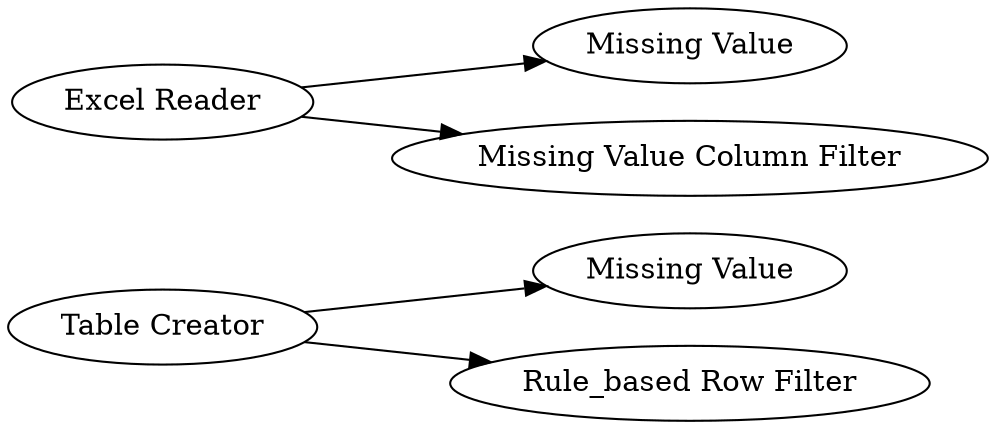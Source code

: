 digraph {
	6 [label="Missing Value"]
	9 [label="Table Creator"]
	28 [label="Excel Reader"]
	29 [label="Missing Value"]
	30 [label="Missing Value Column Filter"]
	31 [label="Rule_based Row Filter"]
	9 -> 6
	9 -> 31
	28 -> 29
	28 -> 30
	rankdir=LR
}
